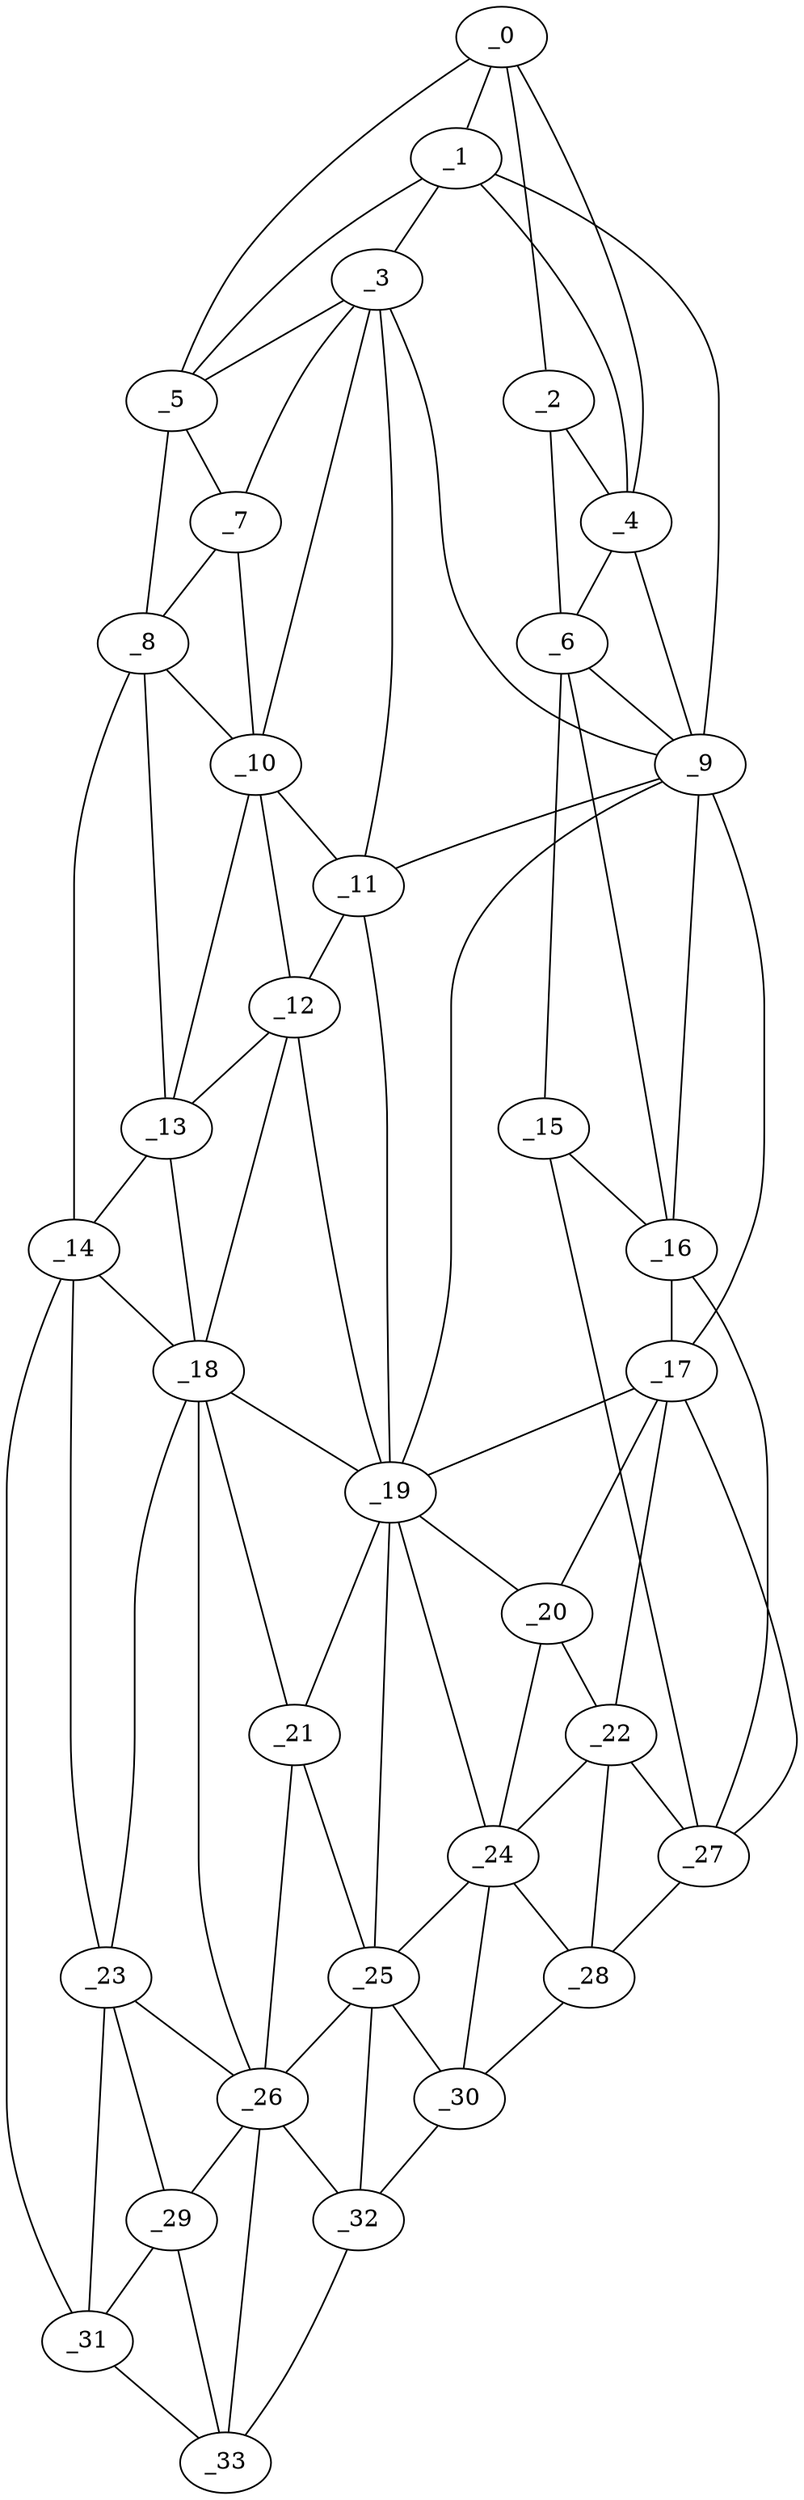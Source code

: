 graph "obj48__300.gxl" {
	_0	 [x=9,
		y=85];
	_1	 [x=12,
		y=77];
	_0 -- _1	 [valence=1];
	_2	 [x=20,
		y=103];
	_0 -- _2	 [valence=1];
	_4	 [x=22,
		y=88];
	_0 -- _4	 [valence=1];
	_5	 [x=25,
		y=19];
	_0 -- _5	 [valence=1];
	_3	 [x=21,
		y=52];
	_1 -- _3	 [valence=2];
	_1 -- _4	 [valence=2];
	_1 -- _5	 [valence=1];
	_9	 [x=35,
		y=81];
	_1 -- _9	 [valence=1];
	_2 -- _4	 [valence=2];
	_6	 [x=26,
		y=110];
	_2 -- _6	 [valence=1];
	_3 -- _5	 [valence=2];
	_7	 [x=27,
		y=44];
	_3 -- _7	 [valence=2];
	_3 -- _9	 [valence=2];
	_10	 [x=37,
		y=49];
	_3 -- _10	 [valence=2];
	_11	 [x=39,
		y=58];
	_3 -- _11	 [valence=2];
	_4 -- _6	 [valence=2];
	_4 -- _9	 [valence=2];
	_5 -- _7	 [valence=1];
	_8	 [x=34,
		y=16];
	_5 -- _8	 [valence=1];
	_6 -- _9	 [valence=2];
	_15	 [x=78,
		y=125];
	_6 -- _15	 [valence=1];
	_16	 [x=82,
		y=112];
	_6 -- _16	 [valence=2];
	_7 -- _8	 [valence=1];
	_7 -- _10	 [valence=2];
	_8 -- _10	 [valence=2];
	_13	 [x=51,
		y=20];
	_8 -- _13	 [valence=1];
	_14	 [x=71,
		y=6];
	_8 -- _14	 [valence=1];
	_9 -- _11	 [valence=2];
	_9 -- _16	 [valence=2];
	_17	 [x=92,
		y=99];
	_9 -- _17	 [valence=1];
	_19	 [x=95,
		y=82];
	_9 -- _19	 [valence=2];
	_10 -- _11	 [valence=2];
	_12	 [x=46,
		y=50];
	_10 -- _12	 [valence=2];
	_10 -- _13	 [valence=2];
	_11 -- _12	 [valence=1];
	_11 -- _19	 [valence=2];
	_12 -- _13	 [valence=1];
	_18	 [x=94,
		y=50];
	_12 -- _18	 [valence=2];
	_12 -- _19	 [valence=1];
	_13 -- _14	 [valence=1];
	_13 -- _18	 [valence=2];
	_14 -- _18	 [valence=2];
	_23	 [x=103,
		y=46];
	_14 -- _23	 [valence=2];
	_31	 [x=118,
		y=33];
	_14 -- _31	 [valence=1];
	_15 -- _16	 [valence=2];
	_27	 [x=110,
		y=106];
	_15 -- _27	 [valence=1];
	_16 -- _17	 [valence=2];
	_16 -- _27	 [valence=1];
	_17 -- _19	 [valence=2];
	_20	 [x=96,
		y=95];
	_17 -- _20	 [valence=2];
	_22	 [x=102,
		y=94];
	_17 -- _22	 [valence=1];
	_17 -- _27	 [valence=2];
	_18 -- _19	 [valence=2];
	_21	 [x=101,
		y=72];
	_18 -- _21	 [valence=2];
	_18 -- _23	 [valence=1];
	_26	 [x=109,
		y=68];
	_18 -- _26	 [valence=2];
	_19 -- _20	 [valence=1];
	_19 -- _21	 [valence=2];
	_24	 [x=103,
		y=89];
	_19 -- _24	 [valence=2];
	_25	 [x=106,
		y=78];
	_19 -- _25	 [valence=1];
	_20 -- _22	 [valence=2];
	_20 -- _24	 [valence=1];
	_21 -- _25	 [valence=2];
	_21 -- _26	 [valence=2];
	_22 -- _24	 [valence=2];
	_22 -- _27	 [valence=2];
	_28	 [x=112,
		y=100];
	_22 -- _28	 [valence=2];
	_23 -- _26	 [valence=1];
	_29	 [x=115,
		y=56];
	_23 -- _29	 [valence=2];
	_23 -- _31	 [valence=1];
	_24 -- _25	 [valence=2];
	_24 -- _28	 [valence=1];
	_30	 [x=116,
		y=84];
	_24 -- _30	 [valence=2];
	_25 -- _26	 [valence=2];
	_25 -- _30	 [valence=1];
	_32	 [x=119,
		y=72];
	_25 -- _32	 [valence=2];
	_26 -- _29	 [valence=2];
	_26 -- _32	 [valence=2];
	_33	 [x=122,
		y=60];
	_26 -- _33	 [valence=2];
	_27 -- _28	 [valence=1];
	_28 -- _30	 [valence=1];
	_29 -- _31	 [valence=2];
	_29 -- _33	 [valence=2];
	_30 -- _32	 [valence=1];
	_31 -- _33	 [valence=1];
	_32 -- _33	 [valence=1];
}
